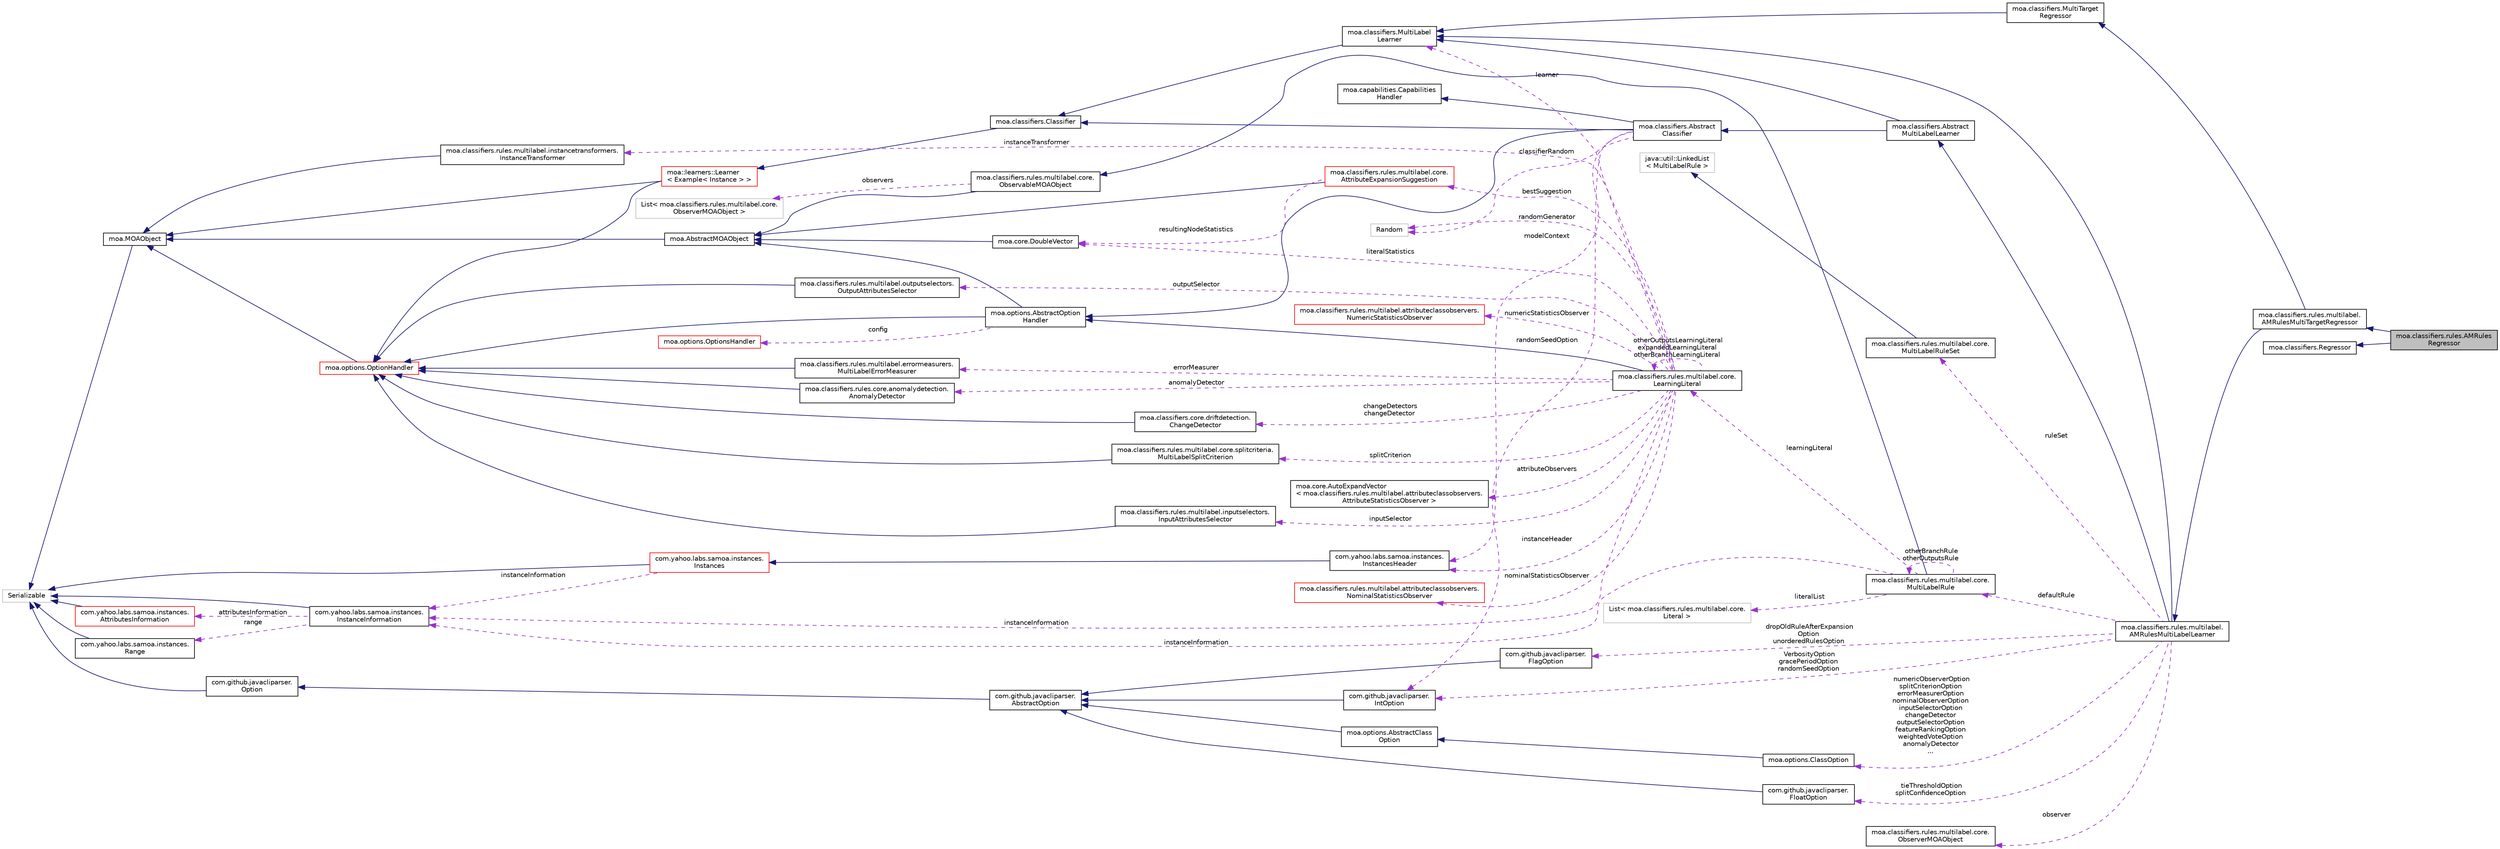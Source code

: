 digraph "moa.classifiers.rules.AMRulesRegressor"
{
 // LATEX_PDF_SIZE
  edge [fontname="Helvetica",fontsize="10",labelfontname="Helvetica",labelfontsize="10"];
  node [fontname="Helvetica",fontsize="10",shape=record];
  rankdir="LR";
  Node1 [label="moa.classifiers.rules.AMRules\lRegressor",height=0.2,width=0.4,color="black", fillcolor="grey75", style="filled", fontcolor="black",tooltip=" "];
  Node2 -> Node1 [dir="back",color="midnightblue",fontsize="10",style="solid"];
  Node2 [label="moa.classifiers.rules.multilabel.\lAMRulesMultiTargetRegressor",height=0.2,width=0.4,color="black", fillcolor="white", style="filled",URL="$classmoa_1_1classifiers_1_1rules_1_1multilabel_1_1_a_m_rules_multi_target_regressor.html",tooltip=" "];
  Node3 -> Node2 [dir="back",color="midnightblue",fontsize="10",style="solid"];
  Node3 [label="moa.classifiers.rules.multilabel.\lAMRulesMultiLabelLearner",height=0.2,width=0.4,color="black", fillcolor="white", style="filled",URL="$classmoa_1_1classifiers_1_1rules_1_1multilabel_1_1_a_m_rules_multi_label_learner.html",tooltip=" "];
  Node4 -> Node3 [dir="back",color="midnightblue",fontsize="10",style="solid"];
  Node4 [label="moa.classifiers.Abstract\lMultiLabelLearner",height=0.2,width=0.4,color="black", fillcolor="white", style="filled",URL="$classmoa_1_1classifiers_1_1_abstract_multi_label_learner.html",tooltip=" "];
  Node5 -> Node4 [dir="back",color="midnightblue",fontsize="10",style="solid"];
  Node5 [label="moa.classifiers.Abstract\lClassifier",height=0.2,width=0.4,color="black", fillcolor="white", style="filled",URL="$classmoa_1_1classifiers_1_1_abstract_classifier.html",tooltip=" "];
  Node6 -> Node5 [dir="back",color="midnightblue",fontsize="10",style="solid"];
  Node6 [label="moa.options.AbstractOption\lHandler",height=0.2,width=0.4,color="black", fillcolor="white", style="filled",URL="$classmoa_1_1options_1_1_abstract_option_handler.html",tooltip=" "];
  Node7 -> Node6 [dir="back",color="midnightblue",fontsize="10",style="solid"];
  Node7 [label="moa.AbstractMOAObject",height=0.2,width=0.4,color="black", fillcolor="white", style="filled",URL="$classmoa_1_1_abstract_m_o_a_object.html",tooltip=" "];
  Node8 -> Node7 [dir="back",color="midnightblue",fontsize="10",style="solid"];
  Node8 [label="moa.MOAObject",height=0.2,width=0.4,color="black", fillcolor="white", style="filled",URL="$interfacemoa_1_1_m_o_a_object.html",tooltip=" "];
  Node9 -> Node8 [dir="back",color="midnightblue",fontsize="10",style="solid"];
  Node9 [label="Serializable",height=0.2,width=0.4,color="grey75", fillcolor="white", style="filled",tooltip=" "];
  Node10 -> Node6 [dir="back",color="midnightblue",fontsize="10",style="solid"];
  Node10 [label="moa.options.OptionHandler",height=0.2,width=0.4,color="red", fillcolor="white", style="filled",URL="$interfacemoa_1_1options_1_1_option_handler.html",tooltip=" "];
  Node8 -> Node10 [dir="back",color="midnightblue",fontsize="10",style="solid"];
  Node12 -> Node6 [dir="back",color="darkorchid3",fontsize="10",style="dashed",label=" config" ];
  Node12 [label="moa.options.OptionsHandler",height=0.2,width=0.4,color="red", fillcolor="white", style="filled",URL="$classmoa_1_1options_1_1_options_handler.html",tooltip=" "];
  Node17 -> Node5 [dir="back",color="midnightblue",fontsize="10",style="solid"];
  Node17 [label="moa.classifiers.Classifier",height=0.2,width=0.4,color="black", fillcolor="white", style="filled",URL="$interfacemoa_1_1classifiers_1_1_classifier.html",tooltip=" "];
  Node18 -> Node17 [dir="back",color="midnightblue",fontsize="10",style="solid"];
  Node18 [label="moa::learners::Learner\l\< Example\< Instance \> \>",height=0.2,width=0.4,color="red", fillcolor="white", style="filled",URL="$interfacemoa_1_1learners_1_1_learner.html",tooltip=" "];
  Node8 -> Node18 [dir="back",color="midnightblue",fontsize="10",style="solid"];
  Node10 -> Node18 [dir="back",color="midnightblue",fontsize="10",style="solid"];
  Node20 -> Node5 [dir="back",color="midnightblue",fontsize="10",style="solid"];
  Node20 [label="moa.capabilities.Capabilities\lHandler",height=0.2,width=0.4,color="black", fillcolor="white", style="filled",URL="$interfacemoa_1_1capabilities_1_1_capabilities_handler.html",tooltip=" "];
  Node21 -> Node5 [dir="back",color="darkorchid3",fontsize="10",style="dashed",label=" modelContext" ];
  Node21 [label="com.yahoo.labs.samoa.instances.\lInstancesHeader",height=0.2,width=0.4,color="black", fillcolor="white", style="filled",URL="$classcom_1_1yahoo_1_1labs_1_1samoa_1_1instances_1_1_instances_header.html",tooltip=" "];
  Node22 -> Node21 [dir="back",color="midnightblue",fontsize="10",style="solid"];
  Node22 [label="com.yahoo.labs.samoa.instances.\lInstances",height=0.2,width=0.4,color="red", fillcolor="white", style="filled",URL="$classcom_1_1yahoo_1_1labs_1_1samoa_1_1instances_1_1_instances.html",tooltip=" "];
  Node9 -> Node22 [dir="back",color="midnightblue",fontsize="10",style="solid"];
  Node25 -> Node22 [dir="back",color="darkorchid3",fontsize="10",style="dashed",label=" instanceInformation" ];
  Node25 [label="com.yahoo.labs.samoa.instances.\lInstanceInformation",height=0.2,width=0.4,color="black", fillcolor="white", style="filled",URL="$classcom_1_1yahoo_1_1labs_1_1samoa_1_1instances_1_1_instance_information.html",tooltip=" "];
  Node9 -> Node25 [dir="back",color="midnightblue",fontsize="10",style="solid"];
  Node26 -> Node25 [dir="back",color="darkorchid3",fontsize="10",style="dashed",label=" attributesInformation" ];
  Node26 [label="com.yahoo.labs.samoa.instances.\lAttributesInformation",height=0.2,width=0.4,color="red", fillcolor="white", style="filled",URL="$classcom_1_1yahoo_1_1labs_1_1samoa_1_1instances_1_1_attributes_information.html",tooltip=" "];
  Node9 -> Node26 [dir="back",color="midnightblue",fontsize="10",style="solid"];
  Node30 -> Node25 [dir="back",color="darkorchid3",fontsize="10",style="dashed",label=" range" ];
  Node30 [label="com.yahoo.labs.samoa.instances.\lRange",height=0.2,width=0.4,color="black", fillcolor="white", style="filled",URL="$classcom_1_1yahoo_1_1labs_1_1samoa_1_1instances_1_1_range.html",tooltip=" "];
  Node9 -> Node30 [dir="back",color="midnightblue",fontsize="10",style="solid"];
  Node34 -> Node5 [dir="back",color="darkorchid3",fontsize="10",style="dashed",label=" randomSeedOption" ];
  Node34 [label="com.github.javacliparser.\lIntOption",height=0.2,width=0.4,color="black", fillcolor="white", style="filled",URL="$classcom_1_1github_1_1javacliparser_1_1_int_option.html",tooltip=" "];
  Node35 -> Node34 [dir="back",color="midnightblue",fontsize="10",style="solid"];
  Node35 [label="com.github.javacliparser.\lAbstractOption",height=0.2,width=0.4,color="black", fillcolor="white", style="filled",URL="$classcom_1_1github_1_1javacliparser_1_1_abstract_option.html",tooltip=" "];
  Node36 -> Node35 [dir="back",color="midnightblue",fontsize="10",style="solid"];
  Node36 [label="com.github.javacliparser.\lOption",height=0.2,width=0.4,color="black", fillcolor="white", style="filled",URL="$interfacecom_1_1github_1_1javacliparser_1_1_option.html",tooltip=" "];
  Node9 -> Node36 [dir="back",color="midnightblue",fontsize="10",style="solid"];
  Node37 -> Node5 [dir="back",color="darkorchid3",fontsize="10",style="dashed",label=" classifierRandom" ];
  Node37 [label="Random",height=0.2,width=0.4,color="grey75", fillcolor="white", style="filled",tooltip=" "];
  Node38 -> Node4 [dir="back",color="midnightblue",fontsize="10",style="solid"];
  Node38 [label="moa.classifiers.MultiLabel\lLearner",height=0.2,width=0.4,color="black", fillcolor="white", style="filled",URL="$interfacemoa_1_1classifiers_1_1_multi_label_learner.html",tooltip=" "];
  Node17 -> Node38 [dir="back",color="midnightblue",fontsize="10",style="solid"];
  Node38 -> Node3 [dir="back",color="midnightblue",fontsize="10",style="solid"];
  Node39 -> Node3 [dir="back",color="darkorchid3",fontsize="10",style="dashed",label=" dropOldRuleAfterExpansion\lOption\nunorderedRulesOption" ];
  Node39 [label="com.github.javacliparser.\lFlagOption",height=0.2,width=0.4,color="black", fillcolor="white", style="filled",URL="$classcom_1_1github_1_1javacliparser_1_1_flag_option.html",tooltip=" "];
  Node35 -> Node39 [dir="back",color="midnightblue",fontsize="10",style="solid"];
  Node40 -> Node3 [dir="back",color="darkorchid3",fontsize="10",style="dashed",label=" defaultRule" ];
  Node40 [label="moa.classifiers.rules.multilabel.core.\lMultiLabelRule",height=0.2,width=0.4,color="black", fillcolor="white", style="filled",URL="$classmoa_1_1classifiers_1_1rules_1_1multilabel_1_1core_1_1_multi_label_rule.html",tooltip=" "];
  Node41 -> Node40 [dir="back",color="midnightblue",fontsize="10",style="solid"];
  Node41 [label="moa.classifiers.rules.multilabel.core.\lObservableMOAObject",height=0.2,width=0.4,color="black", fillcolor="white", style="filled",URL="$classmoa_1_1classifiers_1_1rules_1_1multilabel_1_1core_1_1_observable_m_o_a_object.html",tooltip=" "];
  Node7 -> Node41 [dir="back",color="midnightblue",fontsize="10",style="solid"];
  Node42 -> Node41 [dir="back",color="darkorchid3",fontsize="10",style="dashed",label=" observers" ];
  Node42 [label="List\< moa.classifiers.rules.multilabel.core.\lObserverMOAObject \>",height=0.2,width=0.4,color="grey75", fillcolor="white", style="filled",tooltip=" "];
  Node40 -> Node40 [dir="back",color="darkorchid3",fontsize="10",style="dashed",label=" otherBranchRule\notherOutputsRule" ];
  Node43 -> Node40 [dir="back",color="darkorchid3",fontsize="10",style="dashed",label=" learningLiteral" ];
  Node43 [label="moa.classifiers.rules.multilabel.core.\lLearningLiteral",height=0.2,width=0.4,color="black", fillcolor="white", style="filled",URL="$classmoa_1_1classifiers_1_1rules_1_1multilabel_1_1core_1_1_learning_literal.html",tooltip=" "];
  Node6 -> Node43 [dir="back",color="midnightblue",fontsize="10",style="solid"];
  Node44 -> Node43 [dir="back",color="darkorchid3",fontsize="10",style="dashed",label=" instanceTransformer" ];
  Node44 [label="moa.classifiers.rules.multilabel.instancetransformers.\lInstanceTransformer",height=0.2,width=0.4,color="black", fillcolor="white", style="filled",URL="$interfacemoa_1_1classifiers_1_1rules_1_1multilabel_1_1instancetransformers_1_1_instance_transformer.html",tooltip=" "];
  Node8 -> Node44 [dir="back",color="midnightblue",fontsize="10",style="solid"];
  Node45 -> Node43 [dir="back",color="darkorchid3",fontsize="10",style="dashed",label=" nominalStatisticsObserver" ];
  Node45 [label="moa.classifiers.rules.multilabel.attributeclassobservers.\lNominalStatisticsObserver",height=0.2,width=0.4,color="red", fillcolor="white", style="filled",URL="$interfacemoa_1_1classifiers_1_1rules_1_1multilabel_1_1attributeclassobservers_1_1_nominal_statistics_observer.html",tooltip=" "];
  Node47 -> Node43 [dir="back",color="darkorchid3",fontsize="10",style="dashed",label=" errorMeasurer" ];
  Node47 [label="moa.classifiers.rules.multilabel.errormeasurers.\lMultiLabelErrorMeasurer",height=0.2,width=0.4,color="black", fillcolor="white", style="filled",URL="$interfacemoa_1_1classifiers_1_1rules_1_1multilabel_1_1errormeasurers_1_1_multi_label_error_measurer.html",tooltip=" "];
  Node10 -> Node47 [dir="back",color="midnightblue",fontsize="10",style="solid"];
  Node48 -> Node43 [dir="back",color="darkorchid3",fontsize="10",style="dashed",label=" inputSelector" ];
  Node48 [label="moa.classifiers.rules.multilabel.inputselectors.\lInputAttributesSelector",height=0.2,width=0.4,color="black", fillcolor="white", style="filled",URL="$interfacemoa_1_1classifiers_1_1rules_1_1multilabel_1_1inputselectors_1_1_input_attributes_selector.html",tooltip=" "];
  Node10 -> Node48 [dir="back",color="midnightblue",fontsize="10",style="solid"];
  Node43 -> Node43 [dir="back",color="darkorchid3",fontsize="10",style="dashed",label=" otherOutputsLearningLiteral\nexpandedLearningLiteral\notherBranchLearningLiteral" ];
  Node38 -> Node43 [dir="back",color="darkorchid3",fontsize="10",style="dashed",label=" learner" ];
  Node49 -> Node43 [dir="back",color="darkorchid3",fontsize="10",style="dashed",label=" attributeObservers" ];
  Node49 [label="moa.core.AutoExpandVector\l\< moa.classifiers.rules.multilabel.attributeclassobservers.\lAttributeStatisticsObserver \>",height=0.2,width=0.4,color="black", fillcolor="white", style="filled",URL="$classmoa_1_1core_1_1_auto_expand_vector.html",tooltip=" "];
  Node50 -> Node43 [dir="back",color="darkorchid3",fontsize="10",style="dashed",label=" anomalyDetector" ];
  Node50 [label="moa.classifiers.rules.core.anomalydetection.\lAnomalyDetector",height=0.2,width=0.4,color="black", fillcolor="white", style="filled",URL="$interfacemoa_1_1classifiers_1_1rules_1_1core_1_1anomalydetection_1_1_anomaly_detector.html",tooltip=" "];
  Node10 -> Node50 [dir="back",color="midnightblue",fontsize="10",style="solid"];
  Node21 -> Node43 [dir="back",color="darkorchid3",fontsize="10",style="dashed",label=" instanceHeader" ];
  Node51 -> Node43 [dir="back",color="darkorchid3",fontsize="10",style="dashed",label=" splitCriterion" ];
  Node51 [label="moa.classifiers.rules.multilabel.core.splitcriteria.\lMultiLabelSplitCriterion",height=0.2,width=0.4,color="black", fillcolor="white", style="filled",URL="$interfacemoa_1_1classifiers_1_1rules_1_1multilabel_1_1core_1_1splitcriteria_1_1_multi_label_split_criterion.html",tooltip=" "];
  Node10 -> Node51 [dir="back",color="midnightblue",fontsize="10",style="solid"];
  Node52 -> Node43 [dir="back",color="darkorchid3",fontsize="10",style="dashed",label=" literalStatistics" ];
  Node52 [label="moa.core.DoubleVector",height=0.2,width=0.4,color="black", fillcolor="white", style="filled",URL="$classmoa_1_1core_1_1_double_vector.html",tooltip=" "];
  Node7 -> Node52 [dir="back",color="midnightblue",fontsize="10",style="solid"];
  Node53 -> Node43 [dir="back",color="darkorchid3",fontsize="10",style="dashed",label=" numericStatisticsObserver" ];
  Node53 [label="moa.classifiers.rules.multilabel.attributeclassobservers.\lNumericStatisticsObserver",height=0.2,width=0.4,color="red", fillcolor="white", style="filled",URL="$interfacemoa_1_1classifiers_1_1rules_1_1multilabel_1_1attributeclassobservers_1_1_numeric_statistics_observer.html",tooltip=" "];
  Node25 -> Node43 [dir="back",color="darkorchid3",fontsize="10",style="dashed",label=" instanceInformation" ];
  Node37 -> Node43 [dir="back",color="darkorchid3",fontsize="10",style="dashed",label=" randomGenerator" ];
  Node54 -> Node43 [dir="back",color="darkorchid3",fontsize="10",style="dashed",label=" outputSelector" ];
  Node54 [label="moa.classifiers.rules.multilabel.outputselectors.\lOutputAttributesSelector",height=0.2,width=0.4,color="black", fillcolor="white", style="filled",URL="$interfacemoa_1_1classifiers_1_1rules_1_1multilabel_1_1outputselectors_1_1_output_attributes_selector.html",tooltip=" "];
  Node10 -> Node54 [dir="back",color="midnightblue",fontsize="10",style="solid"];
  Node55 -> Node43 [dir="back",color="darkorchid3",fontsize="10",style="dashed",label=" changeDetectors\nchangeDetector" ];
  Node55 [label="moa.classifiers.core.driftdetection.\lChangeDetector",height=0.2,width=0.4,color="black", fillcolor="white", style="filled",URL="$interfacemoa_1_1classifiers_1_1core_1_1driftdetection_1_1_change_detector.html",tooltip=" "];
  Node10 -> Node55 [dir="back",color="midnightblue",fontsize="10",style="solid"];
  Node56 -> Node43 [dir="back",color="darkorchid3",fontsize="10",style="dashed",label=" bestSuggestion" ];
  Node56 [label="moa.classifiers.rules.multilabel.core.\lAttributeExpansionSuggestion",height=0.2,width=0.4,color="red", fillcolor="white", style="filled",URL="$classmoa_1_1classifiers_1_1rules_1_1multilabel_1_1core_1_1_attribute_expansion_suggestion.html",tooltip=" "];
  Node7 -> Node56 [dir="back",color="midnightblue",fontsize="10",style="solid"];
  Node52 -> Node56 [dir="back",color="darkorchid3",fontsize="10",style="dashed",label=" resultingNodeStatistics" ];
  Node59 -> Node40 [dir="back",color="darkorchid3",fontsize="10",style="dashed",label=" literalList" ];
  Node59 [label="List\< moa.classifiers.rules.multilabel.core.\lLiteral \>",height=0.2,width=0.4,color="grey75", fillcolor="white", style="filled",tooltip=" "];
  Node25 -> Node40 [dir="back",color="darkorchid3",fontsize="10",style="dashed",label=" instanceInformation" ];
  Node60 -> Node3 [dir="back",color="darkorchid3",fontsize="10",style="dashed",label=" observer" ];
  Node60 [label="moa.classifiers.rules.multilabel.core.\lObserverMOAObject",height=0.2,width=0.4,color="black", fillcolor="white", style="filled",URL="$interfacemoa_1_1classifiers_1_1rules_1_1multilabel_1_1core_1_1_observer_m_o_a_object.html",tooltip=" "];
  Node34 -> Node3 [dir="back",color="darkorchid3",fontsize="10",style="dashed",label=" VerbosityOption\ngracePeriodOption\nrandomSeedOption" ];
  Node61 -> Node3 [dir="back",color="darkorchid3",fontsize="10",style="dashed",label=" numericObserverOption\nsplitCriterionOption\nerrorMeasurerOption\nnominalObserverOption\ninputSelectorOption\nchangeDetector\noutputSelectorOption\nfeatureRankingOption\nweightedVoteOption\nanomalyDetector\n..." ];
  Node61 [label="moa.options.ClassOption",height=0.2,width=0.4,color="black", fillcolor="white", style="filled",URL="$classmoa_1_1options_1_1_class_option.html",tooltip=" "];
  Node62 -> Node61 [dir="back",color="midnightblue",fontsize="10",style="solid"];
  Node62 [label="moa.options.AbstractClass\lOption",height=0.2,width=0.4,color="black", fillcolor="white", style="filled",URL="$classmoa_1_1options_1_1_abstract_class_option.html",tooltip=" "];
  Node35 -> Node62 [dir="back",color="midnightblue",fontsize="10",style="solid"];
  Node63 -> Node3 [dir="back",color="darkorchid3",fontsize="10",style="dashed",label=" tieThresholdOption\nsplitConfidenceOption" ];
  Node63 [label="com.github.javacliparser.\lFloatOption",height=0.2,width=0.4,color="black", fillcolor="white", style="filled",URL="$classcom_1_1github_1_1javacliparser_1_1_float_option.html",tooltip=" "];
  Node35 -> Node63 [dir="back",color="midnightblue",fontsize="10",style="solid"];
  Node64 -> Node3 [dir="back",color="darkorchid3",fontsize="10",style="dashed",label=" ruleSet" ];
  Node64 [label="moa.classifiers.rules.multilabel.core.\lMultiLabelRuleSet",height=0.2,width=0.4,color="black", fillcolor="white", style="filled",URL="$classmoa_1_1classifiers_1_1rules_1_1multilabel_1_1core_1_1_multi_label_rule_set.html",tooltip=" "];
  Node65 -> Node64 [dir="back",color="midnightblue",fontsize="10",style="solid"];
  Node65 [label="java::util::LinkedList\l\< MultiLabelRule \>",height=0.2,width=0.4,color="grey75", fillcolor="white", style="filled",tooltip=" "];
  Node66 -> Node2 [dir="back",color="midnightblue",fontsize="10",style="solid"];
  Node66 [label="moa.classifiers.MultiTarget\lRegressor",height=0.2,width=0.4,color="black", fillcolor="white", style="filled",URL="$interfacemoa_1_1classifiers_1_1_multi_target_regressor.html",tooltip=" "];
  Node38 -> Node66 [dir="back",color="midnightblue",fontsize="10",style="solid"];
  Node67 -> Node1 [dir="back",color="midnightblue",fontsize="10",style="solid"];
  Node67 [label="moa.classifiers.Regressor",height=0.2,width=0.4,color="black", fillcolor="white", style="filled",URL="$interfacemoa_1_1classifiers_1_1_regressor.html",tooltip=" "];
}

